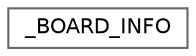 digraph "类继承关系图"
{
 // LATEX_PDF_SIZE
  bgcolor="transparent";
  edge [fontname=Helvetica,fontsize=10,labelfontname=Helvetica,labelfontsize=10];
  node [fontname=Helvetica,fontsize=10,shape=box,height=0.2,width=0.4];
  rankdir="LR";
  Node0 [id="Node000000",label="_BOARD_INFO",height=0.2,width=0.4,color="grey40", fillcolor="white", style="filled",URL="$struct___b_o_a_r_d___i_n_f_o.html",tooltip=" "];
}
